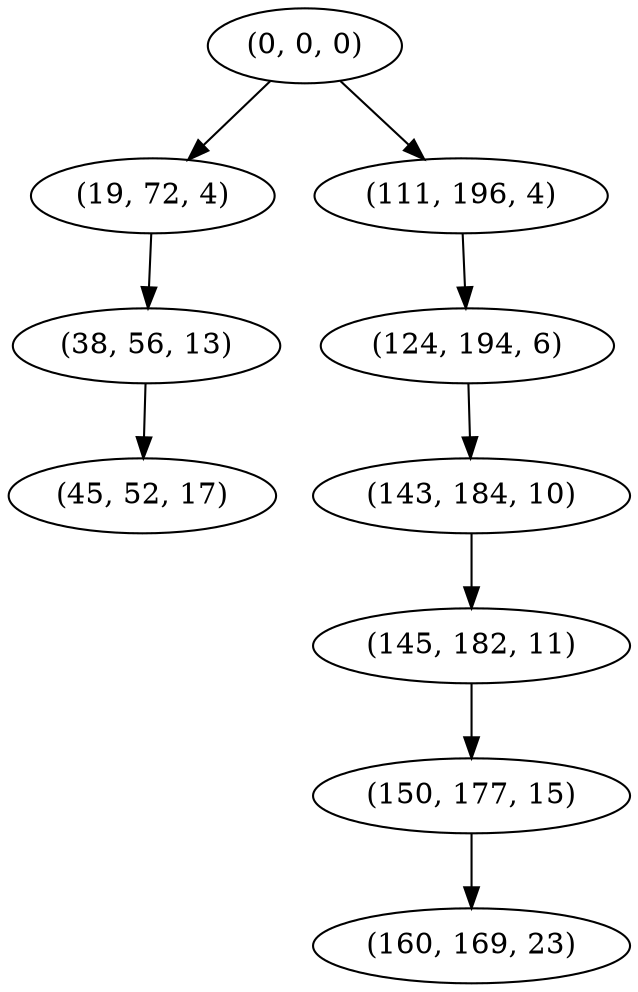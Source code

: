 digraph tree {
    "(0, 0, 0)";
    "(19, 72, 4)";
    "(38, 56, 13)";
    "(45, 52, 17)";
    "(111, 196, 4)";
    "(124, 194, 6)";
    "(143, 184, 10)";
    "(145, 182, 11)";
    "(150, 177, 15)";
    "(160, 169, 23)";
    "(0, 0, 0)" -> "(19, 72, 4)";
    "(0, 0, 0)" -> "(111, 196, 4)";
    "(19, 72, 4)" -> "(38, 56, 13)";
    "(38, 56, 13)" -> "(45, 52, 17)";
    "(111, 196, 4)" -> "(124, 194, 6)";
    "(124, 194, 6)" -> "(143, 184, 10)";
    "(143, 184, 10)" -> "(145, 182, 11)";
    "(145, 182, 11)" -> "(150, 177, 15)";
    "(150, 177, 15)" -> "(160, 169, 23)";
}
